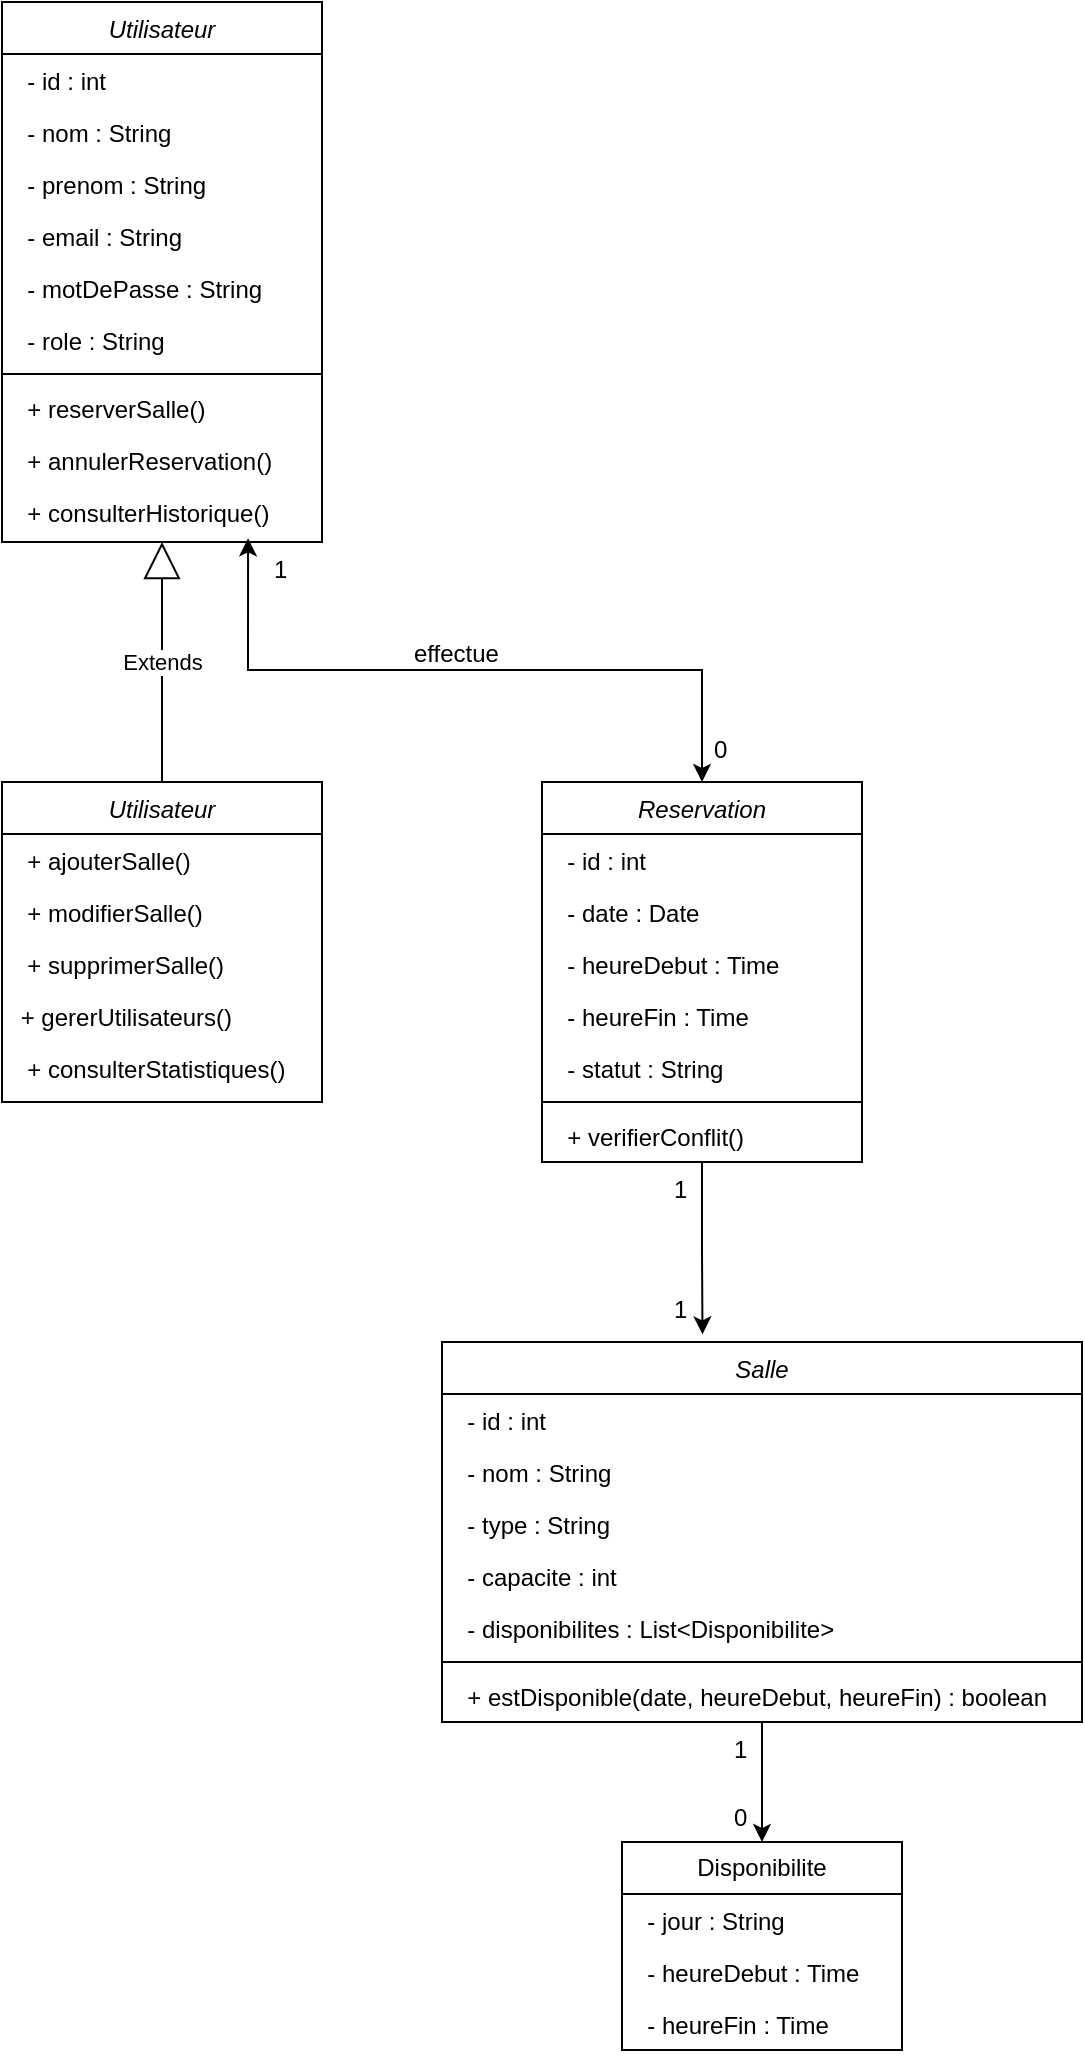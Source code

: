<mxfile version="27.0.5">
  <diagram id="C5RBs43oDa-KdzZeNtuy" name="Page-1">
    <mxGraphModel dx="517" dy="931" grid="1" gridSize="10" guides="1" tooltips="1" connect="1" arrows="1" fold="1" page="1" pageScale="1" pageWidth="827" pageHeight="1169" math="0" shadow="0">
      <root>
        <mxCell id="WIyWlLk6GJQsqaUBKTNV-0" />
        <mxCell id="WIyWlLk6GJQsqaUBKTNV-1" parent="WIyWlLk6GJQsqaUBKTNV-0" />
        <mxCell id="zkfFHV4jXpPFQw0GAbJ--0" value="Utilisateur" style="swimlane;fontStyle=2;align=center;verticalAlign=top;childLayout=stackLayout;horizontal=1;startSize=26;horizontalStack=0;resizeParent=1;resizeLast=0;collapsible=1;marginBottom=0;rounded=0;shadow=0;strokeWidth=1;" parent="WIyWlLk6GJQsqaUBKTNV-1" vertex="1">
          <mxGeometry x="220" y="110" width="160" height="270" as="geometry">
            <mxRectangle x="230" y="140" width="160" height="26" as="alternateBounds" />
          </mxGeometry>
        </mxCell>
        <mxCell id="zkfFHV4jXpPFQw0GAbJ--1" value="  - id : int" style="text;align=left;verticalAlign=top;spacingLeft=4;spacingRight=4;overflow=hidden;rotatable=0;points=[[0,0.5],[1,0.5]];portConstraint=eastwest;" parent="zkfFHV4jXpPFQw0GAbJ--0" vertex="1">
          <mxGeometry y="26" width="160" height="26" as="geometry" />
        </mxCell>
        <mxCell id="zkfFHV4jXpPFQw0GAbJ--2" value="  - nom : String" style="text;align=left;verticalAlign=top;spacingLeft=4;spacingRight=4;overflow=hidden;rotatable=0;points=[[0,0.5],[1,0.5]];portConstraint=eastwest;rounded=0;shadow=0;html=0;" parent="zkfFHV4jXpPFQw0GAbJ--0" vertex="1">
          <mxGeometry y="52" width="160" height="26" as="geometry" />
        </mxCell>
        <mxCell id="zkfFHV4jXpPFQw0GAbJ--3" value="  - prenom : String" style="text;align=left;verticalAlign=top;spacingLeft=4;spacingRight=4;overflow=hidden;rotatable=0;points=[[0,0.5],[1,0.5]];portConstraint=eastwest;rounded=0;shadow=0;html=0;" parent="zkfFHV4jXpPFQw0GAbJ--0" vertex="1">
          <mxGeometry y="78" width="160" height="26" as="geometry" />
        </mxCell>
        <mxCell id="PLnAijIGzrxunGsDiSS9-3" value="  - email : String&#xa;" style="text;align=left;verticalAlign=top;spacingLeft=4;spacingRight=4;overflow=hidden;rotatable=0;points=[[0,0.5],[1,0.5]];portConstraint=eastwest;rounded=0;shadow=0;html=0;" vertex="1" parent="zkfFHV4jXpPFQw0GAbJ--0">
          <mxGeometry y="104" width="160" height="26" as="geometry" />
        </mxCell>
        <mxCell id="PLnAijIGzrxunGsDiSS9-4" value="  - motDePasse : String" style="text;align=left;verticalAlign=top;spacingLeft=4;spacingRight=4;overflow=hidden;rotatable=0;points=[[0,0.5],[1,0.5]];portConstraint=eastwest;rounded=0;shadow=0;html=0;" vertex="1" parent="zkfFHV4jXpPFQw0GAbJ--0">
          <mxGeometry y="130" width="160" height="26" as="geometry" />
        </mxCell>
        <mxCell id="PLnAijIGzrxunGsDiSS9-5" value="  - role : String" style="text;align=left;verticalAlign=top;spacingLeft=4;spacingRight=4;overflow=hidden;rotatable=0;points=[[0,0.5],[1,0.5]];portConstraint=eastwest;rounded=0;shadow=0;html=0;" vertex="1" parent="zkfFHV4jXpPFQw0GAbJ--0">
          <mxGeometry y="156" width="160" height="26" as="geometry" />
        </mxCell>
        <mxCell id="PLnAijIGzrxunGsDiSS9-2" value="" style="line;html=1;strokeWidth=1;align=left;verticalAlign=middle;spacingTop=-1;spacingLeft=3;spacingRight=3;rotatable=0;labelPosition=right;points=[];portConstraint=eastwest;" vertex="1" parent="zkfFHV4jXpPFQw0GAbJ--0">
          <mxGeometry y="182" width="160" height="8" as="geometry" />
        </mxCell>
        <mxCell id="PLnAijIGzrxunGsDiSS9-7" value="  + reserverSalle()" style="text;align=left;verticalAlign=top;spacingLeft=4;spacingRight=4;overflow=hidden;rotatable=0;points=[[0,0.5],[1,0.5]];portConstraint=eastwest;rounded=0;shadow=0;html=0;" vertex="1" parent="zkfFHV4jXpPFQw0GAbJ--0">
          <mxGeometry y="190" width="160" height="26" as="geometry" />
        </mxCell>
        <mxCell id="PLnAijIGzrxunGsDiSS9-9" value="  + annulerReservation()&#xa;" style="text;align=left;verticalAlign=top;spacingLeft=4;spacingRight=4;overflow=hidden;rotatable=0;points=[[0,0.5],[1,0.5]];portConstraint=eastwest;rounded=0;shadow=0;html=0;" vertex="1" parent="zkfFHV4jXpPFQw0GAbJ--0">
          <mxGeometry y="216" width="160" height="26" as="geometry" />
        </mxCell>
        <mxCell id="PLnAijIGzrxunGsDiSS9-8" value="  + consulterHistorique()&#xa;" style="text;align=left;verticalAlign=top;spacingLeft=4;spacingRight=4;overflow=hidden;rotatable=0;points=[[0,0.5],[1,0.5]];portConstraint=eastwest;rounded=0;shadow=0;html=0;" vertex="1" parent="zkfFHV4jXpPFQw0GAbJ--0">
          <mxGeometry y="242" width="160" height="26" as="geometry" />
        </mxCell>
        <mxCell id="PLnAijIGzrxunGsDiSS9-10" value="Utilisateur" style="swimlane;fontStyle=2;align=center;verticalAlign=top;childLayout=stackLayout;horizontal=1;startSize=26;horizontalStack=0;resizeParent=1;resizeLast=0;collapsible=1;marginBottom=0;rounded=0;shadow=0;strokeWidth=1;" vertex="1" parent="WIyWlLk6GJQsqaUBKTNV-1">
          <mxGeometry x="220" y="500" width="160" height="160" as="geometry">
            <mxRectangle x="230" y="140" width="160" height="26" as="alternateBounds" />
          </mxGeometry>
        </mxCell>
        <mxCell id="PLnAijIGzrxunGsDiSS9-11" value="  + ajouterSalle()" style="text;align=left;verticalAlign=top;spacingLeft=4;spacingRight=4;overflow=hidden;rotatable=0;points=[[0,0.5],[1,0.5]];portConstraint=eastwest;" vertex="1" parent="PLnAijIGzrxunGsDiSS9-10">
          <mxGeometry y="26" width="160" height="26" as="geometry" />
        </mxCell>
        <mxCell id="PLnAijIGzrxunGsDiSS9-12" value="  + modifierSalle()&#xa;" style="text;align=left;verticalAlign=top;spacingLeft=4;spacingRight=4;overflow=hidden;rotatable=0;points=[[0,0.5],[1,0.5]];portConstraint=eastwest;rounded=0;shadow=0;html=0;" vertex="1" parent="PLnAijIGzrxunGsDiSS9-10">
          <mxGeometry y="52" width="160" height="26" as="geometry" />
        </mxCell>
        <mxCell id="PLnAijIGzrxunGsDiSS9-13" value="  + supprimerSalle()&#xa; " style="text;align=left;verticalAlign=top;spacingLeft=4;spacingRight=4;overflow=hidden;rotatable=0;points=[[0,0.5],[1,0.5]];portConstraint=eastwest;rounded=0;shadow=0;html=0;" vertex="1" parent="PLnAijIGzrxunGsDiSS9-10">
          <mxGeometry y="78" width="160" height="26" as="geometry" />
        </mxCell>
        <mxCell id="PLnAijIGzrxunGsDiSS9-14" value=" + gererUtilisateurs()&#xa;" style="text;align=left;verticalAlign=top;spacingLeft=4;spacingRight=4;overflow=hidden;rotatable=0;points=[[0,0.5],[1,0.5]];portConstraint=eastwest;rounded=0;shadow=0;html=0;" vertex="1" parent="PLnAijIGzrxunGsDiSS9-10">
          <mxGeometry y="104" width="160" height="26" as="geometry" />
        </mxCell>
        <mxCell id="PLnAijIGzrxunGsDiSS9-15" value="  + consulterStatistiques()" style="text;align=left;verticalAlign=top;spacingLeft=4;spacingRight=4;overflow=hidden;rotatable=0;points=[[0,0.5],[1,0.5]];portConstraint=eastwest;rounded=0;shadow=0;html=0;" vertex="1" parent="PLnAijIGzrxunGsDiSS9-10">
          <mxGeometry y="130" width="160" height="26" as="geometry" />
        </mxCell>
        <mxCell id="PLnAijIGzrxunGsDiSS9-25" value="Extends" style="endArrow=block;endSize=16;endFill=0;html=1;rounded=0;exitX=0.5;exitY=0;exitDx=0;exitDy=0;entryX=0.5;entryY=1;entryDx=0;entryDy=0;" edge="1" parent="WIyWlLk6GJQsqaUBKTNV-1" source="PLnAijIGzrxunGsDiSS9-10" target="zkfFHV4jXpPFQw0GAbJ--0">
          <mxGeometry width="160" relative="1" as="geometry">
            <mxPoint x="270" y="450" as="sourcePoint" />
            <mxPoint x="300" y="390" as="targetPoint" />
          </mxGeometry>
        </mxCell>
        <mxCell id="PLnAijIGzrxunGsDiSS9-30" value="Reservation" style="swimlane;fontStyle=2;align=center;verticalAlign=top;childLayout=stackLayout;horizontal=1;startSize=26;horizontalStack=0;resizeParent=1;resizeLast=0;collapsible=1;marginBottom=0;rounded=0;shadow=0;strokeWidth=1;" vertex="1" parent="WIyWlLk6GJQsqaUBKTNV-1">
          <mxGeometry x="490" y="500" width="160" height="190" as="geometry">
            <mxRectangle x="230" y="140" width="160" height="26" as="alternateBounds" />
          </mxGeometry>
        </mxCell>
        <mxCell id="PLnAijIGzrxunGsDiSS9-31" value="  - id : int&#xa;" style="text;align=left;verticalAlign=top;spacingLeft=4;spacingRight=4;overflow=hidden;rotatable=0;points=[[0,0.5],[1,0.5]];portConstraint=eastwest;" vertex="1" parent="PLnAijIGzrxunGsDiSS9-30">
          <mxGeometry y="26" width="160" height="26" as="geometry" />
        </mxCell>
        <mxCell id="PLnAijIGzrxunGsDiSS9-32" value="  - date : Date&#xa;" style="text;align=left;verticalAlign=top;spacingLeft=4;spacingRight=4;overflow=hidden;rotatable=0;points=[[0,0.5],[1,0.5]];portConstraint=eastwest;rounded=0;shadow=0;html=0;" vertex="1" parent="PLnAijIGzrxunGsDiSS9-30">
          <mxGeometry y="52" width="160" height="26" as="geometry" />
        </mxCell>
        <mxCell id="PLnAijIGzrxunGsDiSS9-33" value="  - heureDebut : Time&#xa;" style="text;align=left;verticalAlign=top;spacingLeft=4;spacingRight=4;overflow=hidden;rotatable=0;points=[[0,0.5],[1,0.5]];portConstraint=eastwest;rounded=0;shadow=0;html=0;" vertex="1" parent="PLnAijIGzrxunGsDiSS9-30">
          <mxGeometry y="78" width="160" height="26" as="geometry" />
        </mxCell>
        <mxCell id="PLnAijIGzrxunGsDiSS9-34" value="  - heureFin : Time" style="text;align=left;verticalAlign=top;spacingLeft=4;spacingRight=4;overflow=hidden;rotatable=0;points=[[0,0.5],[1,0.5]];portConstraint=eastwest;rounded=0;shadow=0;html=0;" vertex="1" parent="PLnAijIGzrxunGsDiSS9-30">
          <mxGeometry y="104" width="160" height="26" as="geometry" />
        </mxCell>
        <mxCell id="PLnAijIGzrxunGsDiSS9-35" value="  - statut : String&#xa;" style="text;align=left;verticalAlign=top;spacingLeft=4;spacingRight=4;overflow=hidden;rotatable=0;points=[[0,0.5],[1,0.5]];portConstraint=eastwest;rounded=0;shadow=0;html=0;" vertex="1" parent="PLnAijIGzrxunGsDiSS9-30">
          <mxGeometry y="130" width="160" height="26" as="geometry" />
        </mxCell>
        <mxCell id="PLnAijIGzrxunGsDiSS9-37" value="" style="line;html=1;strokeWidth=1;align=left;verticalAlign=middle;spacingTop=-1;spacingLeft=3;spacingRight=3;rotatable=0;labelPosition=right;points=[];portConstraint=eastwest;" vertex="1" parent="PLnAijIGzrxunGsDiSS9-30">
          <mxGeometry y="156" width="160" height="8" as="geometry" />
        </mxCell>
        <mxCell id="PLnAijIGzrxunGsDiSS9-38" value="  + verifierConflit()&#xa;" style="text;align=left;verticalAlign=top;spacingLeft=4;spacingRight=4;overflow=hidden;rotatable=0;points=[[0,0.5],[1,0.5]];portConstraint=eastwest;rounded=0;shadow=0;html=0;" vertex="1" parent="PLnAijIGzrxunGsDiSS9-30">
          <mxGeometry y="164" width="160" height="26" as="geometry" />
        </mxCell>
        <mxCell id="PLnAijIGzrxunGsDiSS9-44" style="edgeStyle=orthogonalEdgeStyle;rounded=0;orthogonalLoop=1;jettySize=auto;html=1;entryX=0.5;entryY=0;entryDx=0;entryDy=0;" edge="1" parent="WIyWlLk6GJQsqaUBKTNV-1" source="PLnAijIGzrxunGsDiSS9-42" target="PLnAijIGzrxunGsDiSS9-30">
          <mxGeometry relative="1" as="geometry" />
        </mxCell>
        <mxCell id="PLnAijIGzrxunGsDiSS9-42" value="" style="line;strokeWidth=1;fillColor=none;align=left;verticalAlign=middle;spacingTop=-1;spacingLeft=3;spacingRight=3;rotatable=0;labelPosition=right;points=[];portConstraint=eastwest;strokeColor=inherit;" vertex="1" parent="WIyWlLk6GJQsqaUBKTNV-1">
          <mxGeometry x="414" y="440" width="40" height="8" as="geometry" />
        </mxCell>
        <mxCell id="PLnAijIGzrxunGsDiSS9-43" style="edgeStyle=orthogonalEdgeStyle;rounded=0;orthogonalLoop=1;jettySize=auto;html=1;entryX=0.769;entryY=1.006;entryDx=0;entryDy=0;entryPerimeter=0;" edge="1" parent="WIyWlLk6GJQsqaUBKTNV-1" source="PLnAijIGzrxunGsDiSS9-42" target="PLnAijIGzrxunGsDiSS9-8">
          <mxGeometry relative="1" as="geometry" />
        </mxCell>
        <mxCell id="PLnAijIGzrxunGsDiSS9-45" value="effectue" style="text;strokeColor=none;fillColor=none;align=left;verticalAlign=top;spacingLeft=4;spacingRight=4;overflow=hidden;rotatable=0;points=[[0,0.5],[1,0.5]];portConstraint=eastwest;whiteSpace=wrap;html=1;" vertex="1" parent="WIyWlLk6GJQsqaUBKTNV-1">
          <mxGeometry x="420" y="422" width="100" height="26" as="geometry" />
        </mxCell>
        <mxCell id="PLnAijIGzrxunGsDiSS9-46" value="1" style="text;strokeColor=none;fillColor=none;align=left;verticalAlign=top;spacingLeft=4;spacingRight=4;overflow=hidden;rotatable=0;points=[[0,0.5],[1,0.5]];portConstraint=eastwest;whiteSpace=wrap;html=1;" vertex="1" parent="WIyWlLk6GJQsqaUBKTNV-1">
          <mxGeometry x="350" y="380" width="100" height="26" as="geometry" />
        </mxCell>
        <mxCell id="PLnAijIGzrxunGsDiSS9-47" value="0" style="text;strokeColor=none;fillColor=none;align=left;verticalAlign=top;spacingLeft=4;spacingRight=4;overflow=hidden;rotatable=0;points=[[0,0.5],[1,0.5]];portConstraint=eastwest;whiteSpace=wrap;html=1;" vertex="1" parent="WIyWlLk6GJQsqaUBKTNV-1">
          <mxGeometry x="570" y="470" width="100" height="26" as="geometry" />
        </mxCell>
        <mxCell id="PLnAijIGzrxunGsDiSS9-48" value="1" style="text;strokeColor=none;fillColor=none;align=left;verticalAlign=top;spacingLeft=4;spacingRight=4;overflow=hidden;rotatable=0;points=[[0,0.5],[1,0.5]];portConstraint=eastwest;whiteSpace=wrap;html=1;" vertex="1" parent="WIyWlLk6GJQsqaUBKTNV-1">
          <mxGeometry x="550" y="750" width="20" height="26" as="geometry" />
        </mxCell>
        <mxCell id="PLnAijIGzrxunGsDiSS9-51" value="1" style="text;strokeColor=none;fillColor=none;align=left;verticalAlign=top;spacingLeft=4;spacingRight=4;overflow=hidden;rotatable=0;points=[[0,0.5],[1,0.5]];portConstraint=eastwest;whiteSpace=wrap;html=1;" vertex="1" parent="WIyWlLk6GJQsqaUBKTNV-1">
          <mxGeometry x="550" y="690" width="20" height="26" as="geometry" />
        </mxCell>
        <mxCell id="PLnAijIGzrxunGsDiSS9-70" value="" style="edgeStyle=orthogonalEdgeStyle;rounded=0;orthogonalLoop=1;jettySize=auto;html=1;entryX=0.5;entryY=0;entryDx=0;entryDy=0;" edge="1" parent="WIyWlLk6GJQsqaUBKTNV-1" source="PLnAijIGzrxunGsDiSS9-53" target="PLnAijIGzrxunGsDiSS9-64">
          <mxGeometry relative="1" as="geometry">
            <Array as="points" />
          </mxGeometry>
        </mxCell>
        <mxCell id="PLnAijIGzrxunGsDiSS9-53" value="Salle" style="swimlane;fontStyle=2;align=center;verticalAlign=top;childLayout=stackLayout;horizontal=1;startSize=26;horizontalStack=0;resizeParent=1;resizeLast=0;collapsible=1;marginBottom=0;rounded=0;shadow=0;strokeWidth=1;" vertex="1" parent="WIyWlLk6GJQsqaUBKTNV-1">
          <mxGeometry x="440" y="780" width="320" height="190" as="geometry">
            <mxRectangle x="230" y="140" width="160" height="26" as="alternateBounds" />
          </mxGeometry>
        </mxCell>
        <mxCell id="PLnAijIGzrxunGsDiSS9-54" value="  - id : int" style="text;align=left;verticalAlign=top;spacingLeft=4;spacingRight=4;overflow=hidden;rotatable=0;points=[[0,0.5],[1,0.5]];portConstraint=eastwest;" vertex="1" parent="PLnAijIGzrxunGsDiSS9-53">
          <mxGeometry y="26" width="320" height="26" as="geometry" />
        </mxCell>
        <mxCell id="PLnAijIGzrxunGsDiSS9-55" value="  - nom : String&#xa;" style="text;align=left;verticalAlign=top;spacingLeft=4;spacingRight=4;overflow=hidden;rotatable=0;points=[[0,0.5],[1,0.5]];portConstraint=eastwest;rounded=0;shadow=0;html=0;" vertex="1" parent="PLnAijIGzrxunGsDiSS9-53">
          <mxGeometry y="52" width="320" height="26" as="geometry" />
        </mxCell>
        <mxCell id="PLnAijIGzrxunGsDiSS9-56" value="  - type : String&#xa;" style="text;align=left;verticalAlign=top;spacingLeft=4;spacingRight=4;overflow=hidden;rotatable=0;points=[[0,0.5],[1,0.5]];portConstraint=eastwest;rounded=0;shadow=0;html=0;" vertex="1" parent="PLnAijIGzrxunGsDiSS9-53">
          <mxGeometry y="78" width="320" height="26" as="geometry" />
        </mxCell>
        <mxCell id="PLnAijIGzrxunGsDiSS9-57" value="  - capacite : int&#xa;" style="text;align=left;verticalAlign=top;spacingLeft=4;spacingRight=4;overflow=hidden;rotatable=0;points=[[0,0.5],[1,0.5]];portConstraint=eastwest;rounded=0;shadow=0;html=0;" vertex="1" parent="PLnAijIGzrxunGsDiSS9-53">
          <mxGeometry y="104" width="320" height="26" as="geometry" />
        </mxCell>
        <mxCell id="PLnAijIGzrxunGsDiSS9-58" value="  - disponibilites : List&lt;Disponibilite&gt;&#xa;" style="text;align=left;verticalAlign=top;spacingLeft=4;spacingRight=4;overflow=hidden;rotatable=0;points=[[0,0.5],[1,0.5]];portConstraint=eastwest;rounded=0;shadow=0;html=0;" vertex="1" parent="PLnAijIGzrxunGsDiSS9-53">
          <mxGeometry y="130" width="320" height="26" as="geometry" />
        </mxCell>
        <mxCell id="PLnAijIGzrxunGsDiSS9-59" value="" style="line;html=1;strokeWidth=1;align=left;verticalAlign=middle;spacingTop=-1;spacingLeft=3;spacingRight=3;rotatable=0;labelPosition=right;points=[];portConstraint=eastwest;" vertex="1" parent="PLnAijIGzrxunGsDiSS9-53">
          <mxGeometry y="156" width="320" height="8" as="geometry" />
        </mxCell>
        <mxCell id="PLnAijIGzrxunGsDiSS9-60" value="  + estDisponible(date, heureDebut, heureFin) : boolean&#xa;" style="text;align=left;verticalAlign=top;spacingLeft=4;spacingRight=4;overflow=hidden;rotatable=0;points=[[0,0.5],[1,0.5]];portConstraint=eastwest;rounded=0;shadow=0;html=0;" vertex="1" parent="PLnAijIGzrxunGsDiSS9-53">
          <mxGeometry y="164" width="320" height="26" as="geometry" />
        </mxCell>
        <mxCell id="PLnAijIGzrxunGsDiSS9-63" style="edgeStyle=orthogonalEdgeStyle;rounded=0;orthogonalLoop=1;jettySize=auto;html=1;entryX=0.407;entryY=-0.02;entryDx=0;entryDy=0;entryPerimeter=0;" edge="1" parent="WIyWlLk6GJQsqaUBKTNV-1" source="PLnAijIGzrxunGsDiSS9-30" target="PLnAijIGzrxunGsDiSS9-53">
          <mxGeometry relative="1" as="geometry" />
        </mxCell>
        <mxCell id="PLnAijIGzrxunGsDiSS9-64" value="Disponibilite" style="swimlane;fontStyle=0;childLayout=stackLayout;horizontal=1;startSize=26;fillColor=none;horizontalStack=0;resizeParent=1;resizeParentMax=0;resizeLast=0;collapsible=1;marginBottom=0;whiteSpace=wrap;html=1;" vertex="1" parent="WIyWlLk6GJQsqaUBKTNV-1">
          <mxGeometry x="530" y="1030" width="140" height="104" as="geometry" />
        </mxCell>
        <mxCell id="PLnAijIGzrxunGsDiSS9-65" value="&lt;div&gt;&amp;nbsp; - jour : String&lt;/div&gt;&lt;div&gt;&lt;br&gt;&lt;/div&gt;" style="text;strokeColor=none;fillColor=none;align=left;verticalAlign=top;spacingLeft=4;spacingRight=4;overflow=hidden;rotatable=0;points=[[0,0.5],[1,0.5]];portConstraint=eastwest;whiteSpace=wrap;html=1;" vertex="1" parent="PLnAijIGzrxunGsDiSS9-64">
          <mxGeometry y="26" width="140" height="26" as="geometry" />
        </mxCell>
        <mxCell id="PLnAijIGzrxunGsDiSS9-66" value="&lt;div&gt;&amp;nbsp; - heureDebut : Time&lt;/div&gt;&lt;div&gt;&lt;br&gt;&lt;/div&gt;" style="text;strokeColor=none;fillColor=none;align=left;verticalAlign=top;spacingLeft=4;spacingRight=4;overflow=hidden;rotatable=0;points=[[0,0.5],[1,0.5]];portConstraint=eastwest;whiteSpace=wrap;html=1;" vertex="1" parent="PLnAijIGzrxunGsDiSS9-64">
          <mxGeometry y="52" width="140" height="26" as="geometry" />
        </mxCell>
        <mxCell id="PLnAijIGzrxunGsDiSS9-67" value="&lt;div&gt;&amp;nbsp; - heureFin : Time&lt;/div&gt;&lt;div&gt;&lt;br&gt;&lt;/div&gt;" style="text;strokeColor=none;fillColor=none;align=left;verticalAlign=top;spacingLeft=4;spacingRight=4;overflow=hidden;rotatable=0;points=[[0,0.5],[1,0.5]];portConstraint=eastwest;whiteSpace=wrap;html=1;" vertex="1" parent="PLnAijIGzrxunGsDiSS9-64">
          <mxGeometry y="78" width="140" height="26" as="geometry" />
        </mxCell>
        <mxCell id="PLnAijIGzrxunGsDiSS9-71" value="1" style="text;strokeColor=none;fillColor=none;align=left;verticalAlign=top;spacingLeft=4;spacingRight=4;overflow=hidden;rotatable=0;points=[[0,0.5],[1,0.5]];portConstraint=eastwest;whiteSpace=wrap;html=1;" vertex="1" parent="WIyWlLk6GJQsqaUBKTNV-1">
          <mxGeometry x="580" y="970" width="20" height="26" as="geometry" />
        </mxCell>
        <mxCell id="PLnAijIGzrxunGsDiSS9-73" value="0" style="text;strokeColor=none;fillColor=none;align=left;verticalAlign=top;spacingLeft=4;spacingRight=4;overflow=hidden;rotatable=0;points=[[0,0.5],[1,0.5]];portConstraint=eastwest;whiteSpace=wrap;html=1;" vertex="1" parent="WIyWlLk6GJQsqaUBKTNV-1">
          <mxGeometry x="580" y="1004" width="20" height="26" as="geometry" />
        </mxCell>
      </root>
    </mxGraphModel>
  </diagram>
</mxfile>
